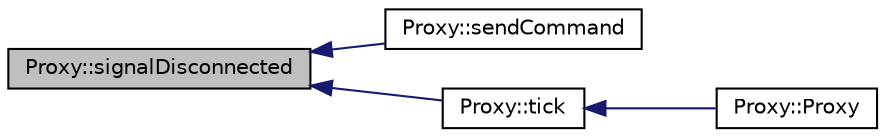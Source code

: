 digraph "Proxy::signalDisconnected"
{
  edge [fontname="Helvetica",fontsize="10",labelfontname="Helvetica",labelfontsize="10"];
  node [fontname="Helvetica",fontsize="10",shape=record];
  rankdir="LR";
  Node1 [label="Proxy::signalDisconnected",height=0.2,width=0.4,color="black", fillcolor="grey75", style="filled", fontcolor="black"];
  Node1 -> Node2 [dir="back",color="midnightblue",fontsize="10",style="solid",fontname="Helvetica"];
  Node2 [label="Proxy::sendCommand",height=0.2,width=0.4,color="black", fillcolor="white", style="filled",URL="$class_proxy.html#ab531e3dadd74cdac564a4b95df0432f6",tooltip="Proxy::sendCommand Connects and disconnects. If connected, sends the command to the Communication cla..."];
  Node1 -> Node3 [dir="back",color="midnightblue",fontsize="10",style="solid",fontname="Helvetica"];
  Node3 [label="Proxy::tick",height=0.2,width=0.4,color="black", fillcolor="white", style="filled",URL="$class_proxy.html#ac58a41536e56a591109c4c07293166e8",tooltip="Proxy::tick Slot for the timer of 5 secs. If timer signals, communication is disconnected. Signals GUI for disconnection. "];
  Node3 -> Node4 [dir="back",color="midnightblue",fontsize="10",style="solid",fontname="Helvetica"];
  Node4 [label="Proxy::Proxy",height=0.2,width=0.4,color="black", fillcolor="white", style="filled",URL="$class_proxy.html#a0e074f85af167a918d2df246222f7632",tooltip="Proxy::Proxy Constructor of Proxy. "];
}
